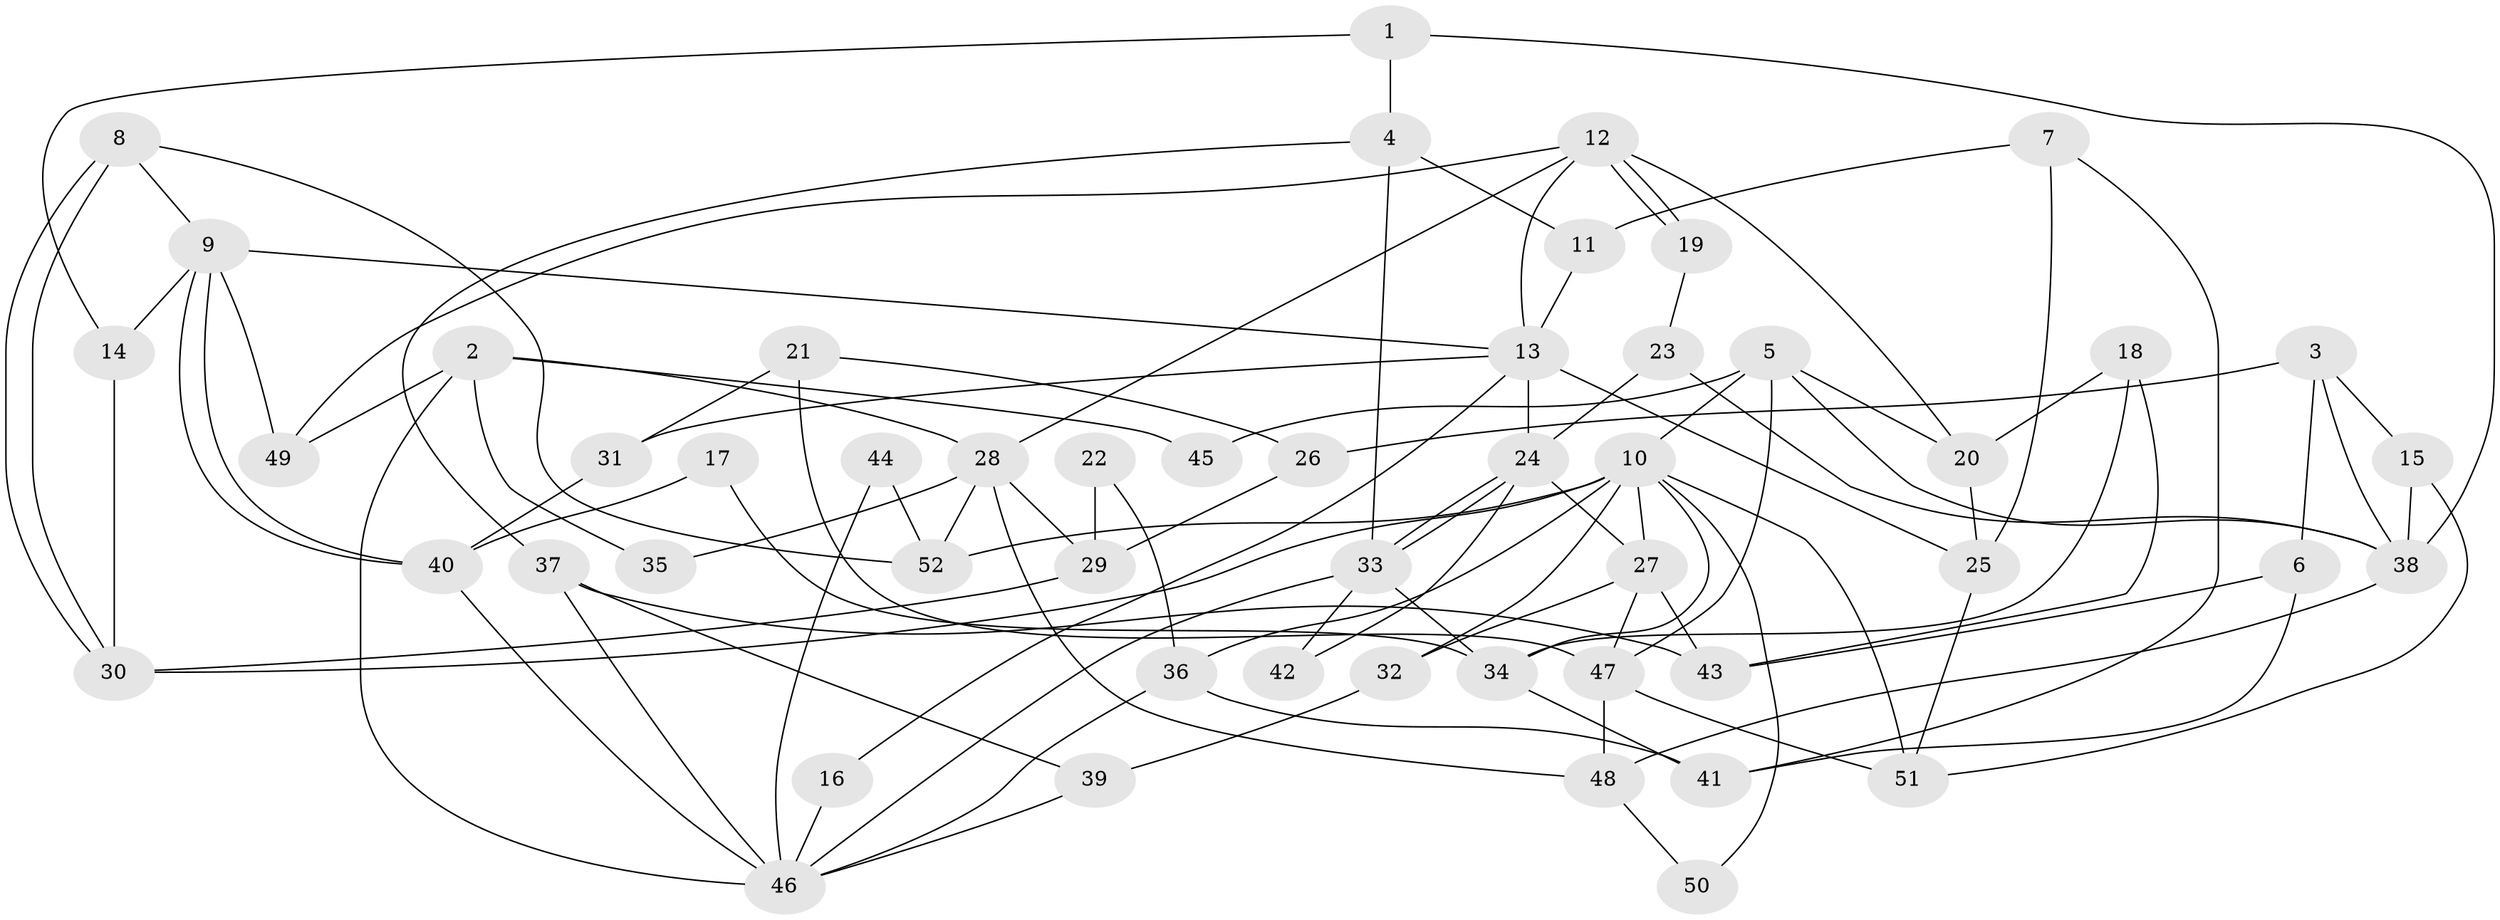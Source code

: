 // Generated by graph-tools (version 1.1) at 2025/14/03/09/25 04:14:58]
// undirected, 52 vertices, 104 edges
graph export_dot {
graph [start="1"]
  node [color=gray90,style=filled];
  1;
  2;
  3;
  4;
  5;
  6;
  7;
  8;
  9;
  10;
  11;
  12;
  13;
  14;
  15;
  16;
  17;
  18;
  19;
  20;
  21;
  22;
  23;
  24;
  25;
  26;
  27;
  28;
  29;
  30;
  31;
  32;
  33;
  34;
  35;
  36;
  37;
  38;
  39;
  40;
  41;
  42;
  43;
  44;
  45;
  46;
  47;
  48;
  49;
  50;
  51;
  52;
  1 -- 14;
  1 -- 38;
  1 -- 4;
  2 -- 49;
  2 -- 46;
  2 -- 28;
  2 -- 35;
  2 -- 45;
  3 -- 15;
  3 -- 38;
  3 -- 6;
  3 -- 26;
  4 -- 37;
  4 -- 11;
  4 -- 33;
  5 -- 10;
  5 -- 47;
  5 -- 20;
  5 -- 38;
  5 -- 45;
  6 -- 41;
  6 -- 43;
  7 -- 25;
  7 -- 11;
  7 -- 41;
  8 -- 30;
  8 -- 30;
  8 -- 9;
  8 -- 52;
  9 -- 40;
  9 -- 40;
  9 -- 13;
  9 -- 14;
  9 -- 49;
  10 -- 27;
  10 -- 30;
  10 -- 32;
  10 -- 34;
  10 -- 36;
  10 -- 50;
  10 -- 51;
  10 -- 52;
  11 -- 13;
  12 -- 28;
  12 -- 19;
  12 -- 19;
  12 -- 13;
  12 -- 20;
  12 -- 49;
  13 -- 24;
  13 -- 16;
  13 -- 25;
  13 -- 31;
  14 -- 30;
  15 -- 38;
  15 -- 51;
  16 -- 46;
  17 -- 34;
  17 -- 40;
  18 -- 34;
  18 -- 20;
  18 -- 43;
  19 -- 23;
  20 -- 25;
  21 -- 31;
  21 -- 47;
  21 -- 26;
  22 -- 29;
  22 -- 36;
  23 -- 24;
  23 -- 38;
  24 -- 27;
  24 -- 33;
  24 -- 33;
  24 -- 42;
  25 -- 51;
  26 -- 29;
  27 -- 43;
  27 -- 32;
  27 -- 47;
  28 -- 52;
  28 -- 29;
  28 -- 35;
  28 -- 48;
  29 -- 30;
  31 -- 40;
  32 -- 39;
  33 -- 34;
  33 -- 42;
  33 -- 46;
  34 -- 41;
  36 -- 41;
  36 -- 46;
  37 -- 46;
  37 -- 43;
  37 -- 39;
  38 -- 48;
  39 -- 46;
  40 -- 46;
  44 -- 52;
  44 -- 46;
  47 -- 51;
  47 -- 48;
  48 -- 50;
}
